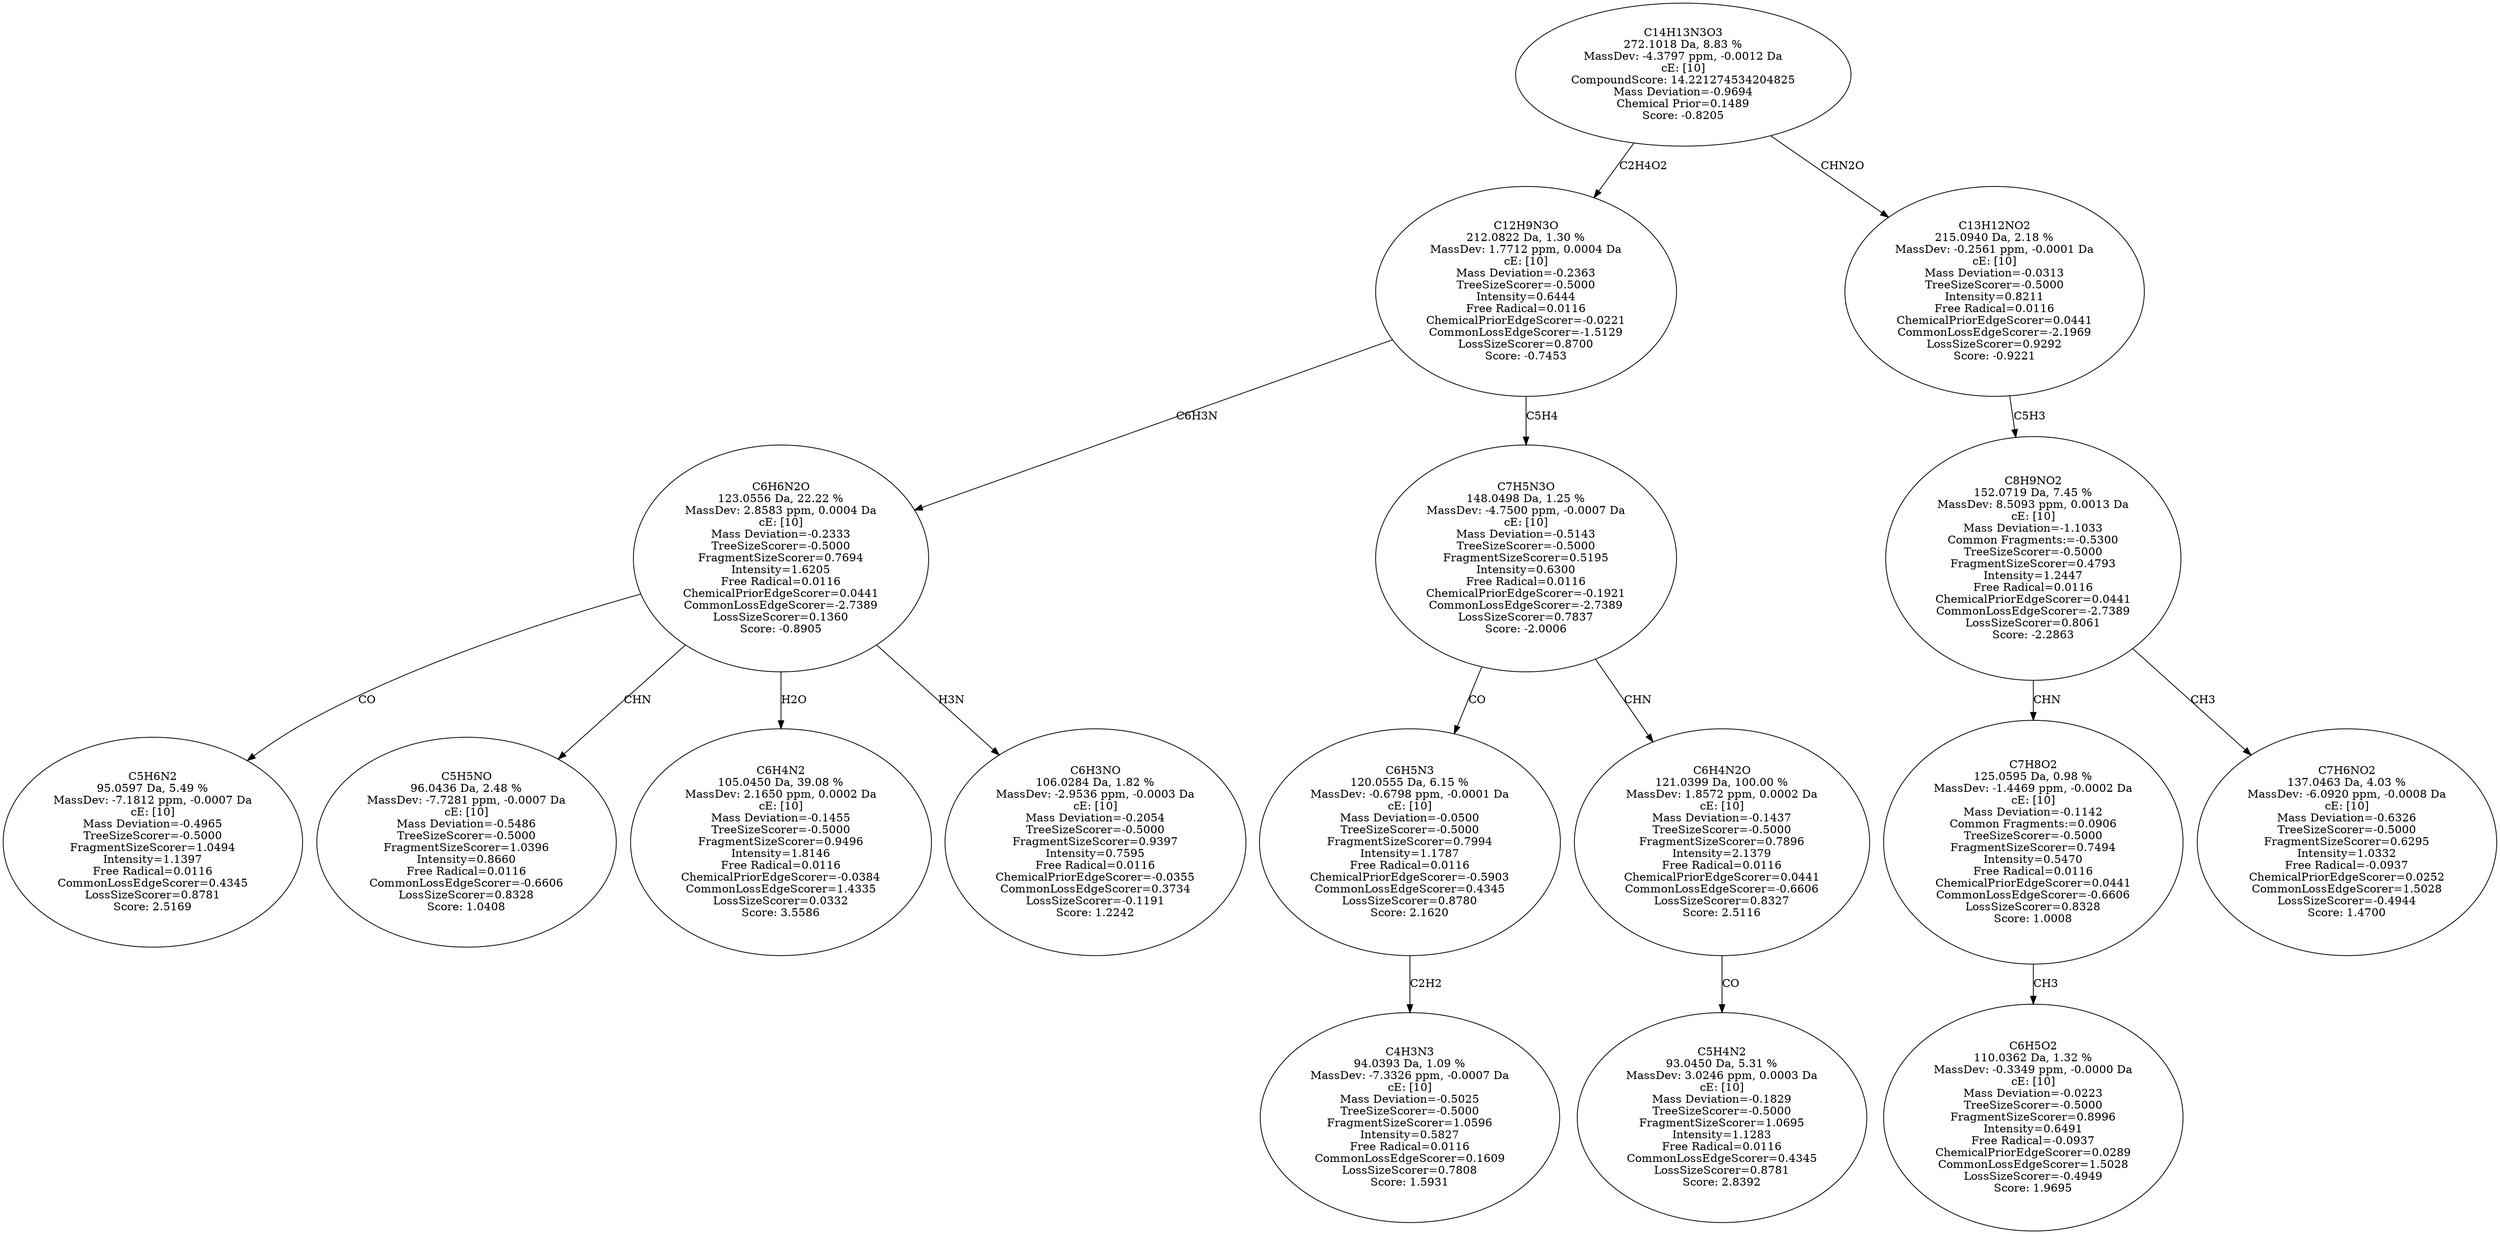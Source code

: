 strict digraph {
v1 [label="C5H6N2\n95.0597 Da, 5.49 %\nMassDev: -7.1812 ppm, -0.0007 Da\ncE: [10]\nMass Deviation=-0.4965\nTreeSizeScorer=-0.5000\nFragmentSizeScorer=1.0494\nIntensity=1.1397\nFree Radical=0.0116\nCommonLossEdgeScorer=0.4345\nLossSizeScorer=0.8781\nScore: 2.5169"];
v2 [label="C5H5NO\n96.0436 Da, 2.48 %\nMassDev: -7.7281 ppm, -0.0007 Da\ncE: [10]\nMass Deviation=-0.5486\nTreeSizeScorer=-0.5000\nFragmentSizeScorer=1.0396\nIntensity=0.8660\nFree Radical=0.0116\nCommonLossEdgeScorer=-0.6606\nLossSizeScorer=0.8328\nScore: 1.0408"];
v3 [label="C6H4N2\n105.0450 Da, 39.08 %\nMassDev: 2.1650 ppm, 0.0002 Da\ncE: [10]\nMass Deviation=-0.1455\nTreeSizeScorer=-0.5000\nFragmentSizeScorer=0.9496\nIntensity=1.8146\nFree Radical=0.0116\nChemicalPriorEdgeScorer=-0.0384\nCommonLossEdgeScorer=1.4335\nLossSizeScorer=0.0332\nScore: 3.5586"];
v4 [label="C6H3NO\n106.0284 Da, 1.82 %\nMassDev: -2.9536 ppm, -0.0003 Da\ncE: [10]\nMass Deviation=-0.2054\nTreeSizeScorer=-0.5000\nFragmentSizeScorer=0.9397\nIntensity=0.7595\nFree Radical=0.0116\nChemicalPriorEdgeScorer=-0.0355\nCommonLossEdgeScorer=0.3734\nLossSizeScorer=-0.1191\nScore: 1.2242"];
v5 [label="C6H6N2O\n123.0556 Da, 22.22 %\nMassDev: 2.8583 ppm, 0.0004 Da\ncE: [10]\nMass Deviation=-0.2333\nTreeSizeScorer=-0.5000\nFragmentSizeScorer=0.7694\nIntensity=1.6205\nFree Radical=0.0116\nChemicalPriorEdgeScorer=0.0441\nCommonLossEdgeScorer=-2.7389\nLossSizeScorer=0.1360\nScore: -0.8905"];
v6 [label="C4H3N3\n94.0393 Da, 1.09 %\nMassDev: -7.3326 ppm, -0.0007 Da\ncE: [10]\nMass Deviation=-0.5025\nTreeSizeScorer=-0.5000\nFragmentSizeScorer=1.0596\nIntensity=0.5827\nFree Radical=0.0116\nCommonLossEdgeScorer=0.1609\nLossSizeScorer=0.7808\nScore: 1.5931"];
v7 [label="C6H5N3\n120.0555 Da, 6.15 %\nMassDev: -0.6798 ppm, -0.0001 Da\ncE: [10]\nMass Deviation=-0.0500\nTreeSizeScorer=-0.5000\nFragmentSizeScorer=0.7994\nIntensity=1.1787\nFree Radical=0.0116\nChemicalPriorEdgeScorer=-0.5903\nCommonLossEdgeScorer=0.4345\nLossSizeScorer=0.8780\nScore: 2.1620"];
v8 [label="C5H4N2\n93.0450 Da, 5.31 %\nMassDev: 3.0246 ppm, 0.0003 Da\ncE: [10]\nMass Deviation=-0.1829\nTreeSizeScorer=-0.5000\nFragmentSizeScorer=1.0695\nIntensity=1.1283\nFree Radical=0.0116\nCommonLossEdgeScorer=0.4345\nLossSizeScorer=0.8781\nScore: 2.8392"];
v9 [label="C6H4N2O\n121.0399 Da, 100.00 %\nMassDev: 1.8572 ppm, 0.0002 Da\ncE: [10]\nMass Deviation=-0.1437\nTreeSizeScorer=-0.5000\nFragmentSizeScorer=0.7896\nIntensity=2.1379\nFree Radical=0.0116\nChemicalPriorEdgeScorer=0.0441\nCommonLossEdgeScorer=-0.6606\nLossSizeScorer=0.8327\nScore: 2.5116"];
v10 [label="C7H5N3O\n148.0498 Da, 1.25 %\nMassDev: -4.7500 ppm, -0.0007 Da\ncE: [10]\nMass Deviation=-0.5143\nTreeSizeScorer=-0.5000\nFragmentSizeScorer=0.5195\nIntensity=0.6300\nFree Radical=0.0116\nChemicalPriorEdgeScorer=-0.1921\nCommonLossEdgeScorer=-2.7389\nLossSizeScorer=0.7837\nScore: -2.0006"];
v11 [label="C12H9N3O\n212.0822 Da, 1.30 %\nMassDev: 1.7712 ppm, 0.0004 Da\ncE: [10]\nMass Deviation=-0.2363\nTreeSizeScorer=-0.5000\nIntensity=0.6444\nFree Radical=0.0116\nChemicalPriorEdgeScorer=-0.0221\nCommonLossEdgeScorer=-1.5129\nLossSizeScorer=0.8700\nScore: -0.7453"];
v12 [label="C6H5O2\n110.0362 Da, 1.32 %\nMassDev: -0.3349 ppm, -0.0000 Da\ncE: [10]\nMass Deviation=-0.0223\nTreeSizeScorer=-0.5000\nFragmentSizeScorer=0.8996\nIntensity=0.6491\nFree Radical=-0.0937\nChemicalPriorEdgeScorer=0.0289\nCommonLossEdgeScorer=1.5028\nLossSizeScorer=-0.4949\nScore: 1.9695"];
v13 [label="C7H8O2\n125.0595 Da, 0.98 %\nMassDev: -1.4469 ppm, -0.0002 Da\ncE: [10]\nMass Deviation=-0.1142\nCommon Fragments:=0.0906\nTreeSizeScorer=-0.5000\nFragmentSizeScorer=0.7494\nIntensity=0.5470\nFree Radical=0.0116\nChemicalPriorEdgeScorer=0.0441\nCommonLossEdgeScorer=-0.6606\nLossSizeScorer=0.8328\nScore: 1.0008"];
v14 [label="C7H6NO2\n137.0463 Da, 4.03 %\nMassDev: -6.0920 ppm, -0.0008 Da\ncE: [10]\nMass Deviation=-0.6326\nTreeSizeScorer=-0.5000\nFragmentSizeScorer=0.6295\nIntensity=1.0332\nFree Radical=-0.0937\nChemicalPriorEdgeScorer=0.0252\nCommonLossEdgeScorer=1.5028\nLossSizeScorer=-0.4944\nScore: 1.4700"];
v15 [label="C8H9NO2\n152.0719 Da, 7.45 %\nMassDev: 8.5093 ppm, 0.0013 Da\ncE: [10]\nMass Deviation=-1.1033\nCommon Fragments:=-0.5300\nTreeSizeScorer=-0.5000\nFragmentSizeScorer=0.4793\nIntensity=1.2447\nFree Radical=0.0116\nChemicalPriorEdgeScorer=0.0441\nCommonLossEdgeScorer=-2.7389\nLossSizeScorer=0.8061\nScore: -2.2863"];
v16 [label="C13H12NO2\n215.0940 Da, 2.18 %\nMassDev: -0.2561 ppm, -0.0001 Da\ncE: [10]\nMass Deviation=-0.0313\nTreeSizeScorer=-0.5000\nIntensity=0.8211\nFree Radical=0.0116\nChemicalPriorEdgeScorer=0.0441\nCommonLossEdgeScorer=-2.1969\nLossSizeScorer=0.9292\nScore: -0.9221"];
v17 [label="C14H13N3O3\n272.1018 Da, 8.83 %\nMassDev: -4.3797 ppm, -0.0012 Da\ncE: [10]\nCompoundScore: 14.221274534204825\nMass Deviation=-0.9694\nChemical Prior=0.1489\nScore: -0.8205"];
v5 -> v1 [label="CO"];
v5 -> v2 [label="CHN"];
v5 -> v3 [label="H2O"];
v5 -> v4 [label="H3N"];
v11 -> v5 [label="C6H3N"];
v7 -> v6 [label="C2H2"];
v10 -> v7 [label="CO"];
v9 -> v8 [label="CO"];
v10 -> v9 [label="CHN"];
v11 -> v10 [label="C5H4"];
v17 -> v11 [label="C2H4O2"];
v13 -> v12 [label="CH3"];
v15 -> v13 [label="CHN"];
v15 -> v14 [label="CH3"];
v16 -> v15 [label="C5H3"];
v17 -> v16 [label="CHN2O"];
}